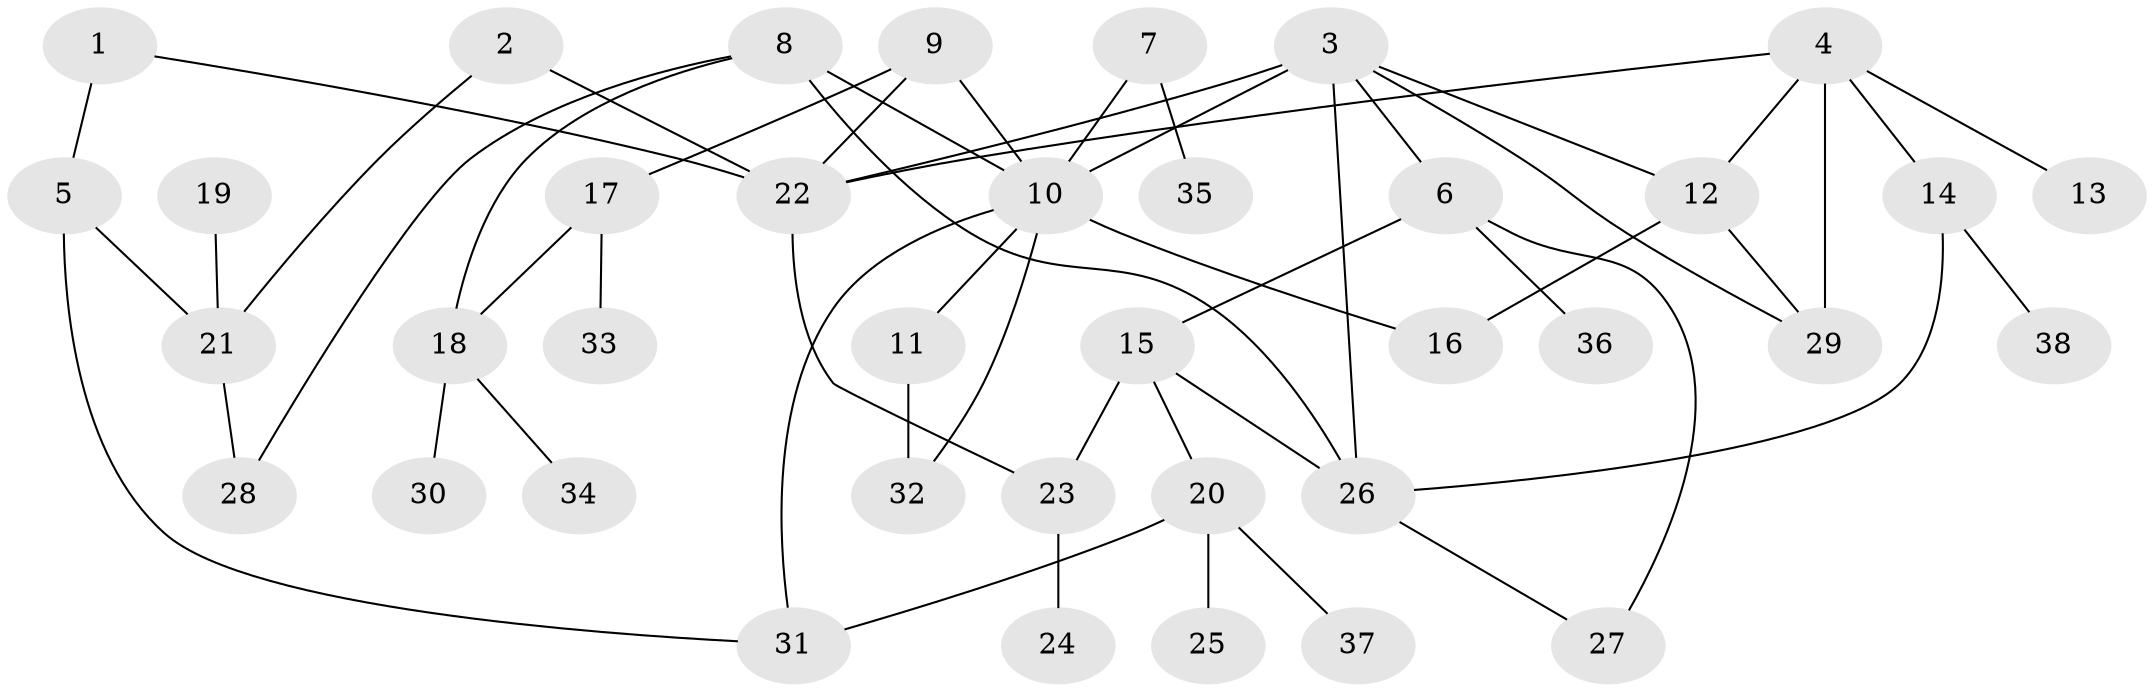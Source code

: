 // original degree distribution, {6: 0.03773584905660377, 7: 0.018867924528301886, 11: 0.018867924528301886, 2: 0.32075471698113206, 3: 0.18867924528301888, 5: 0.05660377358490566, 4: 0.11320754716981132, 1: 0.24528301886792453}
// Generated by graph-tools (version 1.1) at 2025/36/03/04/25 23:36:02]
// undirected, 38 vertices, 53 edges
graph export_dot {
  node [color=gray90,style=filled];
  1;
  2;
  3;
  4;
  5;
  6;
  7;
  8;
  9;
  10;
  11;
  12;
  13;
  14;
  15;
  16;
  17;
  18;
  19;
  20;
  21;
  22;
  23;
  24;
  25;
  26;
  27;
  28;
  29;
  30;
  31;
  32;
  33;
  34;
  35;
  36;
  37;
  38;
  1 -- 5 [weight=1.0];
  1 -- 22 [weight=1.0];
  2 -- 21 [weight=1.0];
  2 -- 22 [weight=1.0];
  3 -- 6 [weight=2.0];
  3 -- 10 [weight=2.0];
  3 -- 12 [weight=1.0];
  3 -- 22 [weight=1.0];
  3 -- 26 [weight=3.0];
  3 -- 29 [weight=1.0];
  4 -- 12 [weight=1.0];
  4 -- 13 [weight=1.0];
  4 -- 14 [weight=1.0];
  4 -- 22 [weight=1.0];
  4 -- 29 [weight=1.0];
  5 -- 21 [weight=1.0];
  5 -- 31 [weight=1.0];
  6 -- 15 [weight=1.0];
  6 -- 27 [weight=1.0];
  6 -- 36 [weight=1.0];
  7 -- 10 [weight=1.0];
  7 -- 35 [weight=1.0];
  8 -- 10 [weight=2.0];
  8 -- 18 [weight=1.0];
  8 -- 26 [weight=1.0];
  8 -- 28 [weight=1.0];
  9 -- 10 [weight=1.0];
  9 -- 17 [weight=1.0];
  9 -- 22 [weight=1.0];
  10 -- 11 [weight=1.0];
  10 -- 16 [weight=1.0];
  10 -- 31 [weight=1.0];
  10 -- 32 [weight=1.0];
  11 -- 32 [weight=1.0];
  12 -- 16 [weight=1.0];
  12 -- 29 [weight=1.0];
  14 -- 26 [weight=1.0];
  14 -- 38 [weight=1.0];
  15 -- 20 [weight=1.0];
  15 -- 23 [weight=1.0];
  15 -- 26 [weight=1.0];
  17 -- 18 [weight=1.0];
  17 -- 33 [weight=1.0];
  18 -- 30 [weight=1.0];
  18 -- 34 [weight=1.0];
  19 -- 21 [weight=1.0];
  20 -- 25 [weight=1.0];
  20 -- 31 [weight=1.0];
  20 -- 37 [weight=1.0];
  21 -- 28 [weight=1.0];
  22 -- 23 [weight=1.0];
  23 -- 24 [weight=1.0];
  26 -- 27 [weight=1.0];
}
